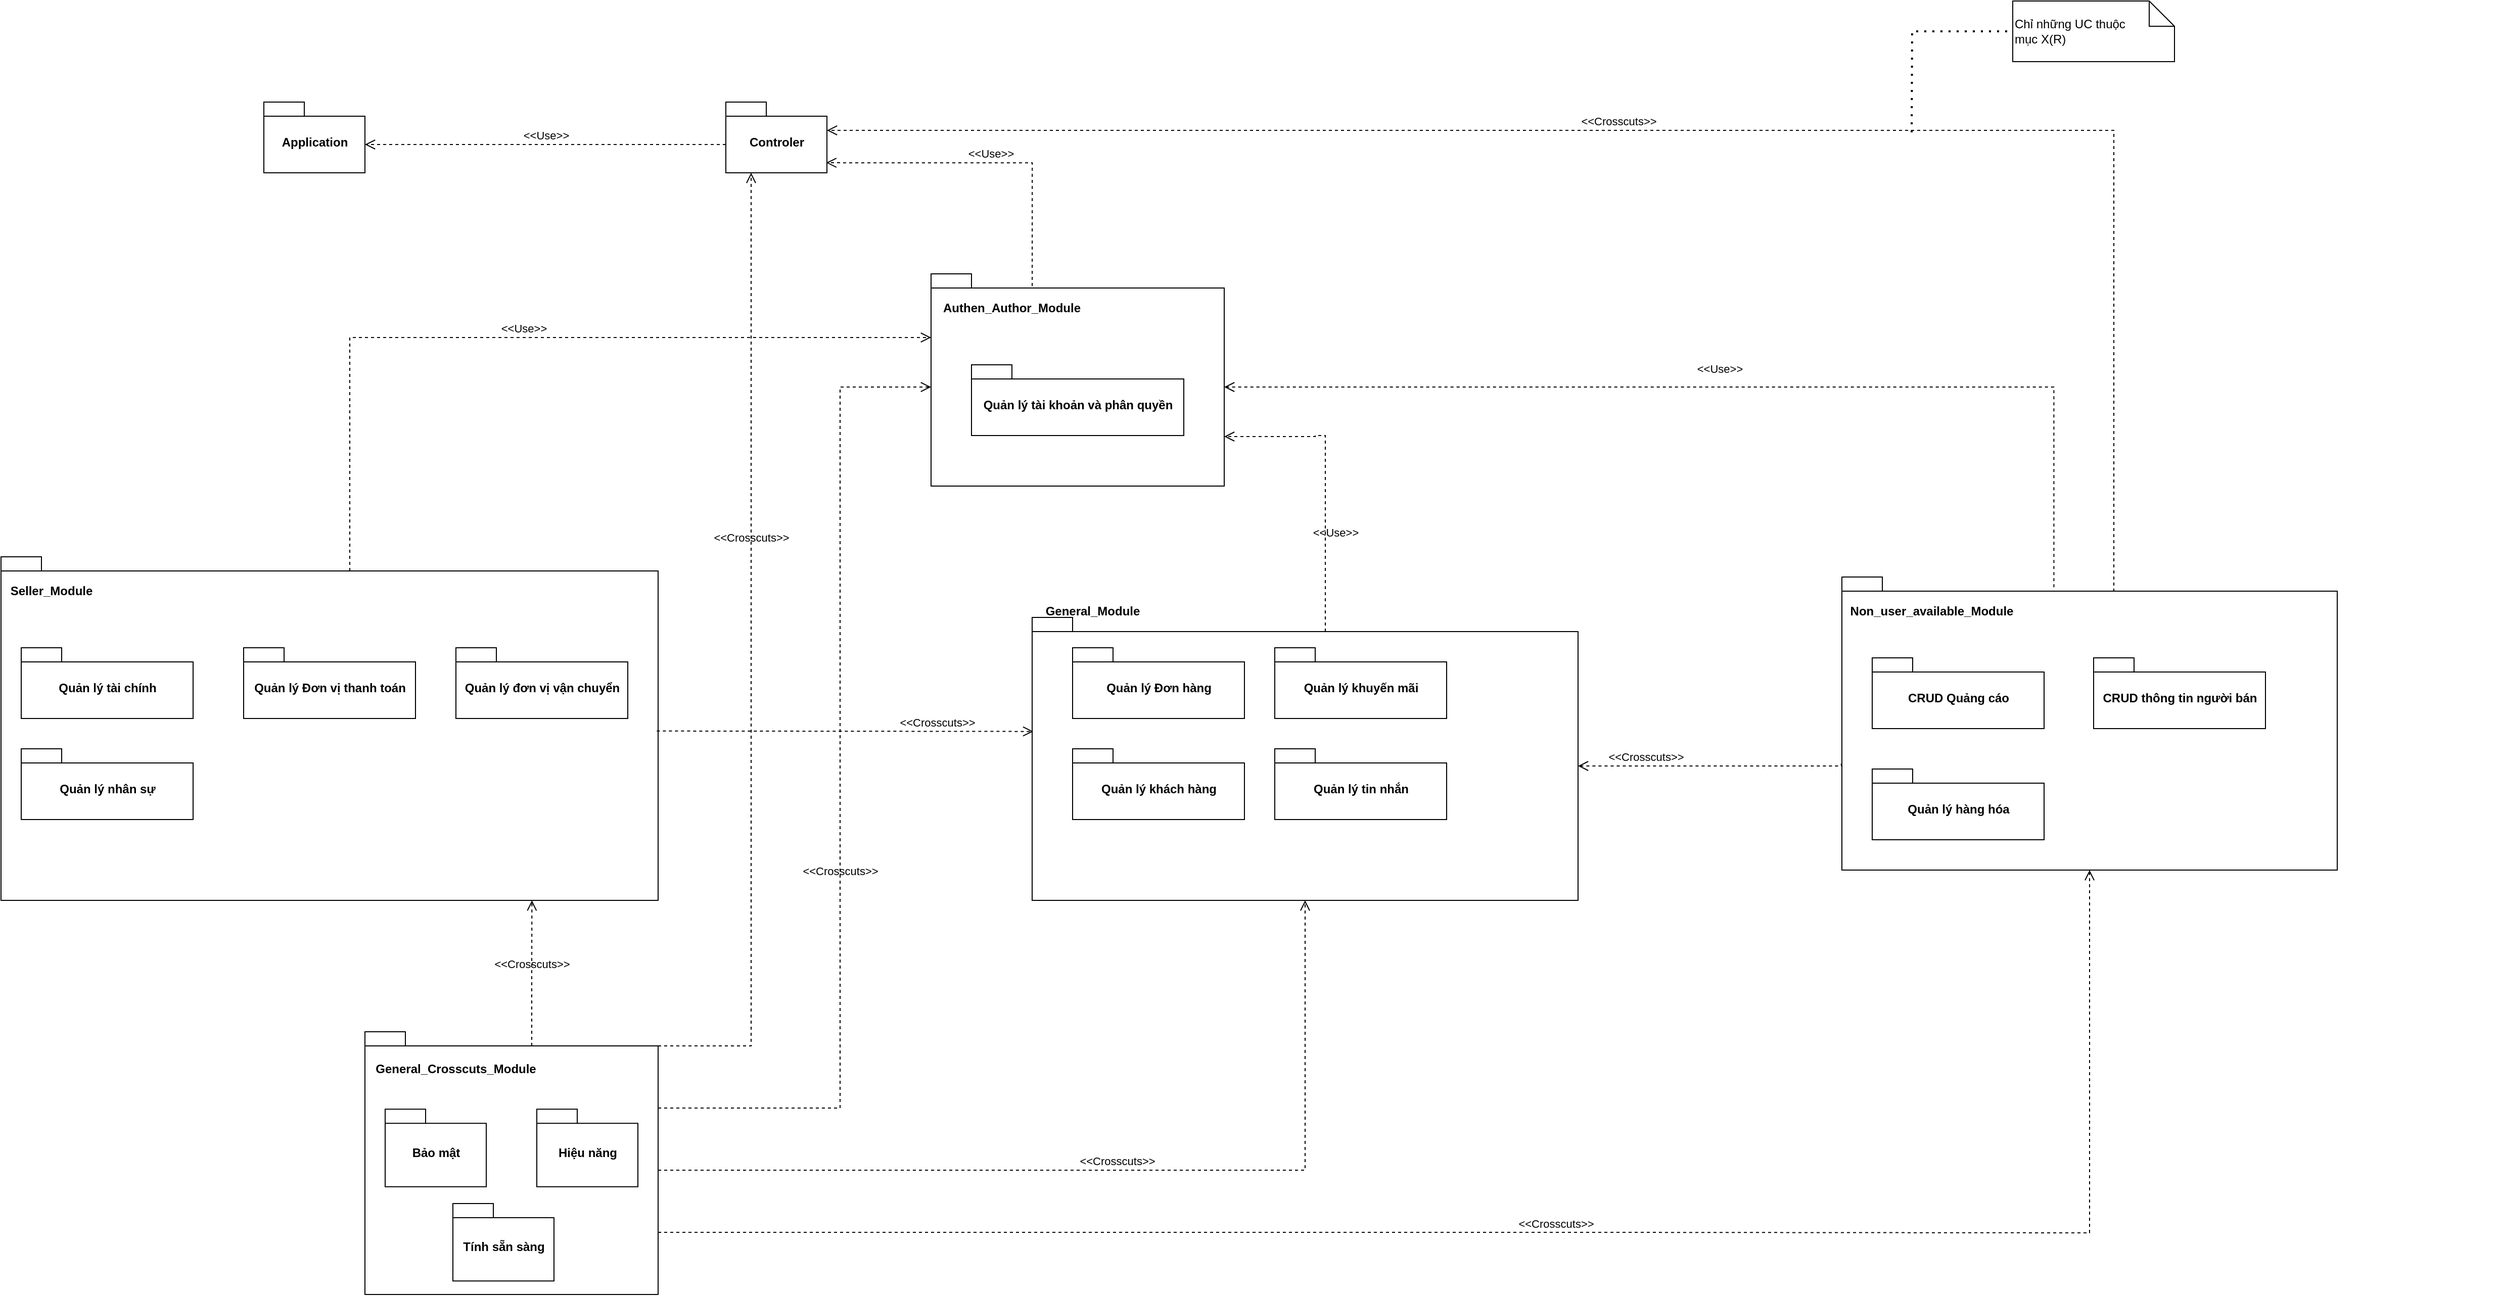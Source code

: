 <mxfile version="15.4.0" type="device"><diagram name="Page-1" id="b5b7bab2-c9e2-2cf4-8b2a-24fd1a2a6d21"><mxGraphModel dx="2031" dy="2343" grid="1" gridSize="10" guides="1" tooltips="1" connect="1" arrows="1" fold="1" page="1" pageScale="1" pageWidth="827" pageHeight="1169" background="none" math="0" shadow="0"><root><mxCell id="0"/><mxCell id="1" parent="0"/><mxCell id="VoOqPcGtZjwCtSTXtNRJ-1" value="Application" style="shape=folder;fontStyle=1;spacingTop=10;tabWidth=40;tabHeight=14;tabPosition=left;html=1;" vertex="1" parent="1"><mxGeometry x="270" y="-30" width="100" height="70" as="geometry"/></mxCell><mxCell id="VoOqPcGtZjwCtSTXtNRJ-2" value="Controler" style="shape=folder;fontStyle=1;spacingTop=10;tabWidth=40;tabHeight=14;tabPosition=left;html=1;" vertex="1" parent="1"><mxGeometry x="727" y="-30" width="100" height="70" as="geometry"/></mxCell><mxCell id="VoOqPcGtZjwCtSTXtNRJ-17" value="" style="group" vertex="1" connectable="0" parent="1"><mxGeometry x="10" y="420" width="650" height="340" as="geometry"/></mxCell><mxCell id="VoOqPcGtZjwCtSTXtNRJ-3" value="" style="shape=folder;fontStyle=1;spacingTop=10;tabWidth=40;tabHeight=14;tabPosition=left;html=1;" vertex="1" parent="VoOqPcGtZjwCtSTXtNRJ-17"><mxGeometry width="650" height="340" as="geometry"/></mxCell><mxCell id="VoOqPcGtZjwCtSTXtNRJ-5" value="Quản lý Đơn vị thanh toán" style="shape=folder;fontStyle=1;spacingTop=10;tabWidth=40;tabHeight=14;tabPosition=left;html=1;" vertex="1" parent="VoOqPcGtZjwCtSTXtNRJ-17"><mxGeometry x="240" y="90" width="170" height="70" as="geometry"/></mxCell><mxCell id="VoOqPcGtZjwCtSTXtNRJ-8" value="Quản lý đơn vị vận chuyển" style="shape=folder;fontStyle=1;spacingTop=10;tabWidth=40;tabHeight=14;tabPosition=left;html=1;" vertex="1" parent="VoOqPcGtZjwCtSTXtNRJ-17"><mxGeometry x="450" y="90" width="170" height="70" as="geometry"/></mxCell><mxCell id="VoOqPcGtZjwCtSTXtNRJ-9" value="Quản lý nhân sự&lt;span style=&quot;color: rgba(0 , 0 , 0 , 0) ; font-family: monospace ; font-size: 0px ; font-weight: 400&quot;&gt;%3CmxGraphModel%3E%3Croot%3E%3CmxCell%20id%3D%220%22%2F%3E%3CmxCell%20id%3D%221%22%20parent%3D%220%22%2F%3E%3CmxCell%20id%3D%222%22%20value%3D%22CRUD%20Qu%E1%BA%A3ng%20c%C3%A1o%22%20style%3D%22shape%3Dfolder%3BfontStyle%3D1%3BspacingTop%3D10%3BtabWidth%3D40%3BtabHeight%3D14%3BtabPosition%3Dleft%3Bhtml%3D1%3B%22%20vertex%3D%221%22%20parent%3D%221%22%3E%3CmxGeometry%20x%3D%22270%22%20y%3D%22270%22%20width%3D%22170%22%20height%3D%2270%22%20as%3D%22geometry%22%2F%3E%3C%2FmxCell%3E%3C%2Froot%3E%3C%2FmxGraphModel%3E&lt;/span&gt;" style="shape=folder;fontStyle=1;spacingTop=10;tabWidth=40;tabHeight=14;tabPosition=left;html=1;" vertex="1" parent="VoOqPcGtZjwCtSTXtNRJ-17"><mxGeometry x="20" y="190" width="170" height="70" as="geometry"/></mxCell><mxCell id="VoOqPcGtZjwCtSTXtNRJ-10" value="Quản lý tài chính&lt;span style=&quot;color: rgba(0 , 0 , 0 , 0) ; font-family: monospace ; font-size: 0px ; font-weight: 400&quot;&gt;3CmxGraphModel%3E%3Croot%3E%3CmxCell%20id%3D%220%22%2F%3E%3CmxCell%20id%3D%221%22%20parent%3D%220%22%2F%3E%3CmxCell%20id%3D%222%22%20value%3D%22CRUD%20Qu%E1%BA%A3ng%20c%C3%A1o%22%20style%3D%22shape%3Dfolder%3BfontStyle%3D1%3BspacingTop%3D10%3BtabWidth%3D40%3BtabHeight%3D14%3BtabPosition%3Dleft%3Bhtml%3D1%3B%22%20vertex%3D%221%22%20parent%3D%221%22%3E%3CmxGeometry%20x%3D%22270%22%20y%3D%22270%22%20width%3D%22170%22%20height%3D%2270%22%20as%3D%22geometry%22%2F%3E%3C%2FmxCell%3E%3C%2Froot%3E%3C%2FmxGraphModel%3E&lt;/span&gt;" style="shape=folder;fontStyle=1;spacingTop=10;tabWidth=40;tabHeight=14;tabPosition=left;html=1;" vertex="1" parent="VoOqPcGtZjwCtSTXtNRJ-17"><mxGeometry x="20" y="90" width="170" height="70" as="geometry"/></mxCell><mxCell id="VoOqPcGtZjwCtSTXtNRJ-12" value="Seller_Module" style="text;align=center;fontStyle=1;verticalAlign=middle;spacingLeft=3;spacingRight=3;strokeColor=none;rotatable=0;points=[[0,0.5],[1,0.5]];portConstraint=eastwest;" vertex="1" parent="VoOqPcGtZjwCtSTXtNRJ-17"><mxGeometry x="10" y="20" width="80" height="26" as="geometry"/></mxCell><mxCell id="VoOqPcGtZjwCtSTXtNRJ-36" value="&amp;lt;&amp;lt;Use&amp;gt;&amp;gt;" style="endArrow=open;startArrow=none;endFill=0;startFill=0;endSize=8;html=1;verticalAlign=bottom;dashed=1;labelBackgroundColor=none;rounded=0;edgeStyle=orthogonalEdgeStyle;exitX=0;exitY=0;exitDx=345;exitDy=14;exitPerimeter=0;entryX=0;entryY=0;entryDx=0;entryDy=63;entryPerimeter=0;" edge="1" parent="1" source="VoOqPcGtZjwCtSTXtNRJ-3" target="VoOqPcGtZjwCtSTXtNRJ-28"><mxGeometry width="160" relative="1" as="geometry"><mxPoint x="730" y="350" as="sourcePoint"/><mxPoint x="890" y="350" as="targetPoint"/><Array as="points"><mxPoint x="355" y="203"/></Array></mxGeometry></mxCell><mxCell id="VoOqPcGtZjwCtSTXtNRJ-51" value="&amp;lt;&amp;lt;Use&amp;gt;&amp;gt;" style="endArrow=open;startArrow=none;endFill=0;startFill=0;endSize=8;html=1;verticalAlign=bottom;dashed=1;labelBackgroundColor=none;rounded=0;edgeStyle=orthogonalEdgeStyle;exitX=0.345;exitY=0.057;exitDx=0;exitDy=0;exitPerimeter=0;entryX=0.993;entryY=0.858;entryDx=0;entryDy=0;entryPerimeter=0;" edge="1" parent="1" source="VoOqPcGtZjwCtSTXtNRJ-28" target="VoOqPcGtZjwCtSTXtNRJ-2"><mxGeometry width="160" relative="1" as="geometry"><mxPoint x="760" y="164" as="sourcePoint"/><mxPoint x="850" y="30" as="targetPoint"/><Array as="points"><mxPoint x="1030" y="30"/></Array></mxGeometry></mxCell><mxCell id="VoOqPcGtZjwCtSTXtNRJ-54" value="&amp;lt;&amp;lt;Use&amp;gt;&amp;gt;" style="endArrow=open;startArrow=none;endFill=0;startFill=0;endSize=8;html=1;verticalAlign=bottom;dashed=1;labelBackgroundColor=none;rounded=0;edgeStyle=orthogonalEdgeStyle;entryX=0;entryY=0;entryDx=100;entryDy=42;entryPerimeter=0;exitX=0;exitY=0;exitDx=0;exitDy=42;exitPerimeter=0;" edge="1" parent="1" source="VoOqPcGtZjwCtSTXtNRJ-2" target="VoOqPcGtZjwCtSTXtNRJ-1"><mxGeometry width="160" relative="1" as="geometry"><mxPoint x="775" y="174" as="sourcePoint"/><mxPoint x="770" y="60" as="targetPoint"/></mxGeometry></mxCell><mxCell id="VoOqPcGtZjwCtSTXtNRJ-35" value="" style="group" vertex="1" connectable="0" parent="1"><mxGeometry x="930" y="140" width="290" height="210" as="geometry"/></mxCell><mxCell id="VoOqPcGtZjwCtSTXtNRJ-28" value="" style="shape=folder;fontStyle=1;spacingTop=10;tabWidth=40;tabHeight=14;tabPosition=left;html=1;" vertex="1" parent="VoOqPcGtZjwCtSTXtNRJ-35"><mxGeometry width="290" height="210" as="geometry"/></mxCell><mxCell id="VoOqPcGtZjwCtSTXtNRJ-30" value="Quản lý tài khoản và phân quyền" style="shape=folder;fontStyle=1;spacingTop=10;tabWidth=40;tabHeight=14;tabPosition=left;html=1;" vertex="1" parent="VoOqPcGtZjwCtSTXtNRJ-35"><mxGeometry x="40" y="90" width="210" height="70" as="geometry"/></mxCell><mxCell id="VoOqPcGtZjwCtSTXtNRJ-34" value="Authen_Author_Module" style="text;align=center;fontStyle=1;verticalAlign=middle;spacingLeft=3;spacingRight=3;strokeColor=none;rotatable=0;points=[[0,0.5],[1,0.5]];portConstraint=eastwest;" vertex="1" parent="VoOqPcGtZjwCtSTXtNRJ-35"><mxGeometry x="40" y="20" width="80" height="26" as="geometry"/></mxCell><mxCell id="VoOqPcGtZjwCtSTXtNRJ-18" value="" style="group" vertex="1" connectable="0" parent="1"><mxGeometry x="1020" y="440" width="650" height="400" as="geometry"/></mxCell><mxCell id="VoOqPcGtZjwCtSTXtNRJ-19" value="" style="shape=folder;fontStyle=1;spacingTop=10;tabWidth=40;tabHeight=14;tabPosition=left;html=1;" vertex="1" parent="VoOqPcGtZjwCtSTXtNRJ-18"><mxGeometry x="10" y="40" width="540" height="280" as="geometry"/></mxCell><mxCell id="VoOqPcGtZjwCtSTXtNRJ-20" value="Quản lý Đơn hàng" style="shape=folder;fontStyle=1;spacingTop=10;tabWidth=40;tabHeight=14;tabPosition=left;html=1;" vertex="1" parent="VoOqPcGtZjwCtSTXtNRJ-18"><mxGeometry x="50" y="70" width="170" height="70" as="geometry"/></mxCell><mxCell id="VoOqPcGtZjwCtSTXtNRJ-22" value="Quản lý khuyến mãi" style="shape=folder;fontStyle=1;spacingTop=10;tabWidth=40;tabHeight=14;tabPosition=left;html=1;" vertex="1" parent="VoOqPcGtZjwCtSTXtNRJ-18"><mxGeometry x="250" y="70" width="170" height="70" as="geometry"/></mxCell><mxCell id="VoOqPcGtZjwCtSTXtNRJ-23" value="Quản lý khách hàng" style="shape=folder;fontStyle=1;spacingTop=10;tabWidth=40;tabHeight=14;tabPosition=left;html=1;" vertex="1" parent="VoOqPcGtZjwCtSTXtNRJ-18"><mxGeometry x="50" y="170" width="170" height="70" as="geometry"/></mxCell><mxCell id="VoOqPcGtZjwCtSTXtNRJ-25" value="General_Module" style="text;align=center;fontStyle=1;verticalAlign=middle;spacingLeft=3;spacingRight=3;strokeColor=none;rotatable=0;points=[[0,0.5],[1,0.5]];portConstraint=eastwest;" vertex="1" parent="VoOqPcGtZjwCtSTXtNRJ-18"><mxGeometry x="30" y="20" width="80" height="26" as="geometry"/></mxCell><mxCell id="VoOqPcGtZjwCtSTXtNRJ-38" value="Quản lý tin nhắn" style="shape=folder;fontStyle=1;spacingTop=10;tabWidth=40;tabHeight=14;tabPosition=left;html=1;" vertex="1" parent="VoOqPcGtZjwCtSTXtNRJ-18"><mxGeometry x="250" y="170" width="170" height="70" as="geometry"/></mxCell><mxCell id="VoOqPcGtZjwCtSTXtNRJ-37" value="&amp;lt;&amp;lt;Use&amp;gt;&amp;gt;" style="endArrow=open;startArrow=none;endFill=0;startFill=0;endSize=8;html=1;verticalAlign=bottom;dashed=1;labelBackgroundColor=none;rounded=0;edgeStyle=orthogonalEdgeStyle;exitX=0;exitY=0;exitDx=290;exitDy=14;exitPerimeter=0;entryX=0;entryY=0;entryDx=290;entryDy=161;entryPerimeter=0;" edge="1" parent="1" source="VoOqPcGtZjwCtSTXtNRJ-19" target="VoOqPcGtZjwCtSTXtNRJ-28"><mxGeometry width="160" as="geometry"><mxPoint x="335" y="439" as="sourcePoint"/><mxPoint x="1220" y="320" as="targetPoint"/><Array as="points"><mxPoint x="1320" y="300"/><mxPoint x="1310" y="300"/></Array><mxPoint x="60" y="7" as="offset"/></mxGeometry></mxCell><mxCell id="VoOqPcGtZjwCtSTXtNRJ-55" value="" style="group" vertex="1" connectable="0" parent="1"><mxGeometry x="370" y="890" width="290" height="260" as="geometry"/></mxCell><mxCell id="VoOqPcGtZjwCtSTXtNRJ-56" value="" style="shape=folder;fontStyle=1;spacingTop=10;tabWidth=40;tabHeight=14;tabPosition=left;html=1;" vertex="1" parent="VoOqPcGtZjwCtSTXtNRJ-55"><mxGeometry width="290" height="260" as="geometry"/></mxCell><mxCell id="VoOqPcGtZjwCtSTXtNRJ-57" value="Bảo mật" style="shape=folder;fontStyle=1;spacingTop=10;tabWidth=40;tabHeight=14;tabPosition=left;html=1;" vertex="1" parent="VoOqPcGtZjwCtSTXtNRJ-55"><mxGeometry x="20" y="76.667" width="100" height="76.667" as="geometry"/></mxCell><mxCell id="VoOqPcGtZjwCtSTXtNRJ-58" value="General_Crosscuts_Module" style="text;align=center;fontStyle=1;verticalAlign=middle;spacingLeft=3;spacingRight=3;strokeColor=none;rotatable=0;points=[[0,0.5],[1,0.5]];portConstraint=eastwest;" vertex="1" parent="VoOqPcGtZjwCtSTXtNRJ-55"><mxGeometry x="50" y="21.905" width="80" height="28.476" as="geometry"/></mxCell><mxCell id="VoOqPcGtZjwCtSTXtNRJ-59" value="Hiệu năng" style="shape=folder;fontStyle=1;spacingTop=10;tabWidth=40;tabHeight=14;tabPosition=left;html=1;" vertex="1" parent="VoOqPcGtZjwCtSTXtNRJ-55"><mxGeometry x="170" y="76.667" width="100" height="76.667" as="geometry"/></mxCell><mxCell id="VoOqPcGtZjwCtSTXtNRJ-60" value="Tính sẵn sàng" style="shape=folder;fontStyle=1;spacingTop=10;tabWidth=40;tabHeight=14;tabPosition=left;html=1;" vertex="1" parent="VoOqPcGtZjwCtSTXtNRJ-55"><mxGeometry x="87" y="169.997" width="100" height="76.667" as="geometry"/></mxCell><mxCell id="VoOqPcGtZjwCtSTXtNRJ-61" value="&amp;lt;&amp;lt;Crosscuts&amp;gt;&amp;gt;" style="endArrow=open;startArrow=none;endFill=0;startFill=0;endSize=8;html=1;verticalAlign=bottom;dashed=1;labelBackgroundColor=none;rounded=0;edgeStyle=orthogonalEdgeStyle;exitX=0;exitY=0;exitDx=165;exitDy=14;exitPerimeter=0;entryX=0.808;entryY=1;entryDx=0;entryDy=0;entryPerimeter=0;" edge="1" parent="1" source="VoOqPcGtZjwCtSTXtNRJ-56" target="VoOqPcGtZjwCtSTXtNRJ-3"><mxGeometry width="160" relative="1" as="geometry"><mxPoint x="670" y="600" as="sourcePoint"/><mxPoint x="920" y="600" as="targetPoint"/></mxGeometry></mxCell><mxCell id="VoOqPcGtZjwCtSTXtNRJ-62" value="&amp;lt;&amp;lt;Crosscuts&amp;gt;&amp;gt;" style="endArrow=open;startArrow=none;endFill=0;startFill=0;endSize=8;html=1;verticalAlign=bottom;dashed=1;labelBackgroundColor=none;rounded=0;edgeStyle=orthogonalEdgeStyle;exitX=0;exitY=0;exitDx=290;exitDy=137;exitPerimeter=0;entryX=0.5;entryY=1;entryDx=0;entryDy=0;entryPerimeter=0;" edge="1" parent="1" source="VoOqPcGtZjwCtSTXtNRJ-56" target="VoOqPcGtZjwCtSTXtNRJ-19"><mxGeometry width="160" relative="1" as="geometry"><mxPoint x="345" y="914" as="sourcePoint"/><mxPoint x="1140" y="860" as="targetPoint"/></mxGeometry></mxCell><mxCell id="VoOqPcGtZjwCtSTXtNRJ-63" value="&amp;lt;&amp;lt;Crosscuts&amp;gt;&amp;gt;" style="endArrow=open;startArrow=none;endFill=0;startFill=0;endSize=8;html=1;verticalAlign=bottom;dashed=1;labelBackgroundColor=none;rounded=0;edgeStyle=orthogonalEdgeStyle;exitX=0;exitY=0;exitDx=290;exitDy=75.5;exitPerimeter=0;entryX=0;entryY=0;entryDx=0;entryDy=112;entryPerimeter=0;" edge="1" parent="1" source="VoOqPcGtZjwCtSTXtNRJ-56" target="VoOqPcGtZjwCtSTXtNRJ-28"><mxGeometry x="-0.175" width="160" relative="1" as="geometry"><mxPoint x="470" y="977" as="sourcePoint"/><mxPoint x="860" y="600" as="targetPoint"/><Array as="points"><mxPoint x="840" y="966"/><mxPoint x="840" y="252"/></Array><mxPoint as="offset"/></mxGeometry></mxCell><mxCell id="VoOqPcGtZjwCtSTXtNRJ-64" value="&amp;lt;&amp;lt;Crosscuts&amp;gt;&amp;gt;" style="endArrow=open;startArrow=none;endFill=0;startFill=0;endSize=8;html=1;verticalAlign=bottom;dashed=1;labelBackgroundColor=none;rounded=0;edgeStyle=orthogonalEdgeStyle;exitX=0;exitY=0;exitDx=290;exitDy=14;exitPerimeter=0;entryX=0.25;entryY=1;entryDx=0;entryDy=0;entryPerimeter=0;" edge="1" parent="1" source="VoOqPcGtZjwCtSTXtNRJ-56" target="VoOqPcGtZjwCtSTXtNRJ-2"><mxGeometry x="0.226" width="160" relative="1" as="geometry"><mxPoint x="670" y="975.5" as="sourcePoint"/><mxPoint x="940" y="262" as="targetPoint"/><Array as="points"><mxPoint x="752" y="904"/></Array><mxPoint as="offset"/></mxGeometry></mxCell><mxCell id="VoOqPcGtZjwCtSTXtNRJ-65" value="" style="group" vertex="1" connectable="0" parent="1"><mxGeometry x="1831" y="440" width="650" height="400" as="geometry"/></mxCell><mxCell id="VoOqPcGtZjwCtSTXtNRJ-66" value="" style="shape=folder;fontStyle=1;spacingTop=10;tabWidth=40;tabHeight=14;tabPosition=left;html=1;" vertex="1" parent="VoOqPcGtZjwCtSTXtNRJ-65"><mxGeometry width="490" height="290" as="geometry"/></mxCell><mxCell id="VoOqPcGtZjwCtSTXtNRJ-68" value="CRUD Quảng cáo" style="shape=folder;fontStyle=1;spacingTop=10;tabWidth=40;tabHeight=14;tabPosition=left;html=1;" vertex="1" parent="VoOqPcGtZjwCtSTXtNRJ-65"><mxGeometry x="30" y="80" width="170" height="70" as="geometry"/></mxCell><mxCell id="VoOqPcGtZjwCtSTXtNRJ-71" value="Quản lý hàng hóa" style="shape=folder;fontStyle=1;spacingTop=10;tabWidth=40;tabHeight=14;tabPosition=left;html=1;" vertex="1" parent="VoOqPcGtZjwCtSTXtNRJ-65"><mxGeometry x="30" y="190" width="170" height="70" as="geometry"/></mxCell><mxCell id="VoOqPcGtZjwCtSTXtNRJ-72" value="Non_user_available_Module" style="text;align=center;fontStyle=1;verticalAlign=middle;spacingLeft=3;spacingRight=3;strokeColor=none;rotatable=0;points=[[0,0.5],[1,0.5]];portConstraint=eastwest;" vertex="1" parent="VoOqPcGtZjwCtSTXtNRJ-65"><mxGeometry x="49" y="20" width="80" height="26" as="geometry"/></mxCell><mxCell id="VoOqPcGtZjwCtSTXtNRJ-74" value="CRUD thông tin người bán" style="shape=folder;fontStyle=1;spacingTop=10;tabWidth=40;tabHeight=14;tabPosition=left;html=1;" vertex="1" parent="VoOqPcGtZjwCtSTXtNRJ-65"><mxGeometry x="249" y="80" width="170" height="70" as="geometry"/></mxCell><mxCell id="VoOqPcGtZjwCtSTXtNRJ-75" value="&amp;lt;&amp;lt;Crosscuts&amp;gt;&amp;gt;" style="endArrow=open;startArrow=none;endFill=0;startFill=0;endSize=8;html=1;verticalAlign=bottom;dashed=1;labelBackgroundColor=none;rounded=0;edgeStyle=orthogonalEdgeStyle;exitX=0;exitY=0;exitDx=290;exitDy=198.5;exitPerimeter=0;entryX=0.5;entryY=1;entryDx=0;entryDy=0;entryPerimeter=0;" edge="1" parent="1" source="VoOqPcGtZjwCtSTXtNRJ-56" target="VoOqPcGtZjwCtSTXtNRJ-66"><mxGeometry width="160" relative="1" as="geometry"><mxPoint x="670" y="1037" as="sourcePoint"/><mxPoint x="1310" y="770" as="targetPoint"/><Array as="points"><mxPoint x="1590" y="1089"/><mxPoint x="2076" y="1089"/></Array></mxGeometry></mxCell><mxCell id="VoOqPcGtZjwCtSTXtNRJ-77" value="&amp;lt;&amp;lt;Crosscuts&amp;gt;&amp;gt;" style="endArrow=open;startArrow=none;endFill=0;startFill=0;endSize=8;html=1;verticalAlign=bottom;dashed=1;labelBackgroundColor=none;rounded=0;edgeStyle=orthogonalEdgeStyle;exitX=0.998;exitY=0.507;exitDx=0;exitDy=0;exitPerimeter=0;entryX=0.002;entryY=0.403;entryDx=0;entryDy=0;entryPerimeter=0;" edge="1" parent="1" source="VoOqPcGtZjwCtSTXtNRJ-3" target="VoOqPcGtZjwCtSTXtNRJ-19"><mxGeometry x="0.489" width="160" relative="1" as="geometry"><mxPoint x="660" y="590" as="sourcePoint"/><mxPoint x="1040" y="592" as="targetPoint"/><Array as="points"><mxPoint x="660" y="592"/></Array><mxPoint as="offset"/></mxGeometry></mxCell><mxCell id="VoOqPcGtZjwCtSTXtNRJ-78" value="&amp;lt;&amp;lt;Crosscuts&amp;gt;&amp;gt;" style="endArrow=open;startArrow=none;endFill=0;startFill=0;endSize=8;html=1;verticalAlign=bottom;dashed=1;labelBackgroundColor=none;rounded=0;edgeStyle=orthogonalEdgeStyle;entryX=0;entryY=0;entryDx=540;entryDy=147;entryPerimeter=0;exitX=-0.002;exitY=0.638;exitDx=0;exitDy=0;exitPerimeter=0;" edge="1" parent="1" source="VoOqPcGtZjwCtSTXtNRJ-66" target="VoOqPcGtZjwCtSTXtNRJ-19"><mxGeometry x="0.489" width="160" relative="1" as="geometry"><mxPoint x="1800" y="627" as="sourcePoint"/><mxPoint x="1780.0" y="451.72" as="targetPoint"/><Array as="points"><mxPoint x="1831" y="627"/></Array><mxPoint as="offset"/></mxGeometry></mxCell><mxCell id="VoOqPcGtZjwCtSTXtNRJ-79" value="&amp;lt;&amp;lt;Use&amp;gt;&amp;gt;" style="endArrow=open;startArrow=none;endFill=0;startFill=0;endSize=8;html=1;verticalAlign=bottom;dashed=1;labelBackgroundColor=none;rounded=0;edgeStyle=orthogonalEdgeStyle;exitX=0.428;exitY=0.035;exitDx=0;exitDy=0;exitPerimeter=0;entryX=0;entryY=0;entryDx=290;entryDy=112;entryPerimeter=0;" edge="1" parent="1" source="VoOqPcGtZjwCtSTXtNRJ-66" target="VoOqPcGtZjwCtSTXtNRJ-28"><mxGeometry width="160" as="geometry"><mxPoint x="2050" y="440" as="sourcePoint"/><mxPoint x="1950" y="149" as="targetPoint"/><Array as="points"><mxPoint x="2041" y="252"/></Array><mxPoint x="80" y="-108" as="offset"/></mxGeometry></mxCell><mxCell id="VoOqPcGtZjwCtSTXtNRJ-80" value="&amp;lt;&amp;lt;Crosscuts&amp;gt;&amp;gt;" style="endArrow=open;startArrow=none;endFill=0;startFill=0;endSize=8;html=1;verticalAlign=bottom;dashed=1;labelBackgroundColor=none;rounded=0;edgeStyle=orthogonalEdgeStyle;exitX=0.549;exitY=0.05;exitDx=0;exitDy=0;exitPerimeter=0;entryX=0;entryY=0;entryDx=100;entryDy=28;entryPerimeter=0;" edge="1" parent="1" source="VoOqPcGtZjwCtSTXtNRJ-66" target="VoOqPcGtZjwCtSTXtNRJ-2"><mxGeometry x="0.095" width="160" relative="1" as="geometry"><mxPoint x="2100" y="454" as="sourcePoint"/><mxPoint x="1490" y="-20" as="targetPoint"/><Array as="points"><mxPoint x="2100" y="-2"/></Array><mxPoint as="offset"/></mxGeometry></mxCell><mxCell id="VoOqPcGtZjwCtSTXtNRJ-81" value="" style="shape=note2;size=25;childLayout=stackLayout;horizontalStack=0;resizeParent=1;resizeParentMax=0;resizeLast=0;collapsible=0;marginBottom=0;html=1;container=1;" vertex="1" parent="1"><mxGeometry x="2000" y="-130" width="160" height="60" as="geometry"/></mxCell><mxCell id="VoOqPcGtZjwCtSTXtNRJ-86" value="" style="endArrow=none;dashed=1;html=1;dashPattern=1 3;strokeWidth=2;rounded=0;edgeStyle=orthogonalEdgeStyle;entryX=0;entryY=0.5;entryDx=0;entryDy=0;" edge="1" parent="1" target="VoOqPcGtZjwCtSTXtNRJ-84"><mxGeometry width="50" height="50" relative="1" as="geometry"><mxPoint x="1900" as="sourcePoint"/><mxPoint x="1950" y="-117.5" as="targetPoint"/></mxGeometry></mxCell><mxCell id="VoOqPcGtZjwCtSTXtNRJ-84" value="Chỉ những UC thuộc &lt;br&gt;mục X(R)" style="text;html=1;strokeColor=none;fillColor=none;align=left;verticalAlign=middle;spacingLeft=4;spacingRight=4;overflow=hidden;rotatable=0;points=[[0,0.5],[1,0.5]];portConstraint=eastwest;" vertex="1" parent="1"><mxGeometry x="1996" y="-130" width="160" height="60" as="geometry"/></mxCell></root></mxGraphModel></diagram></mxfile>